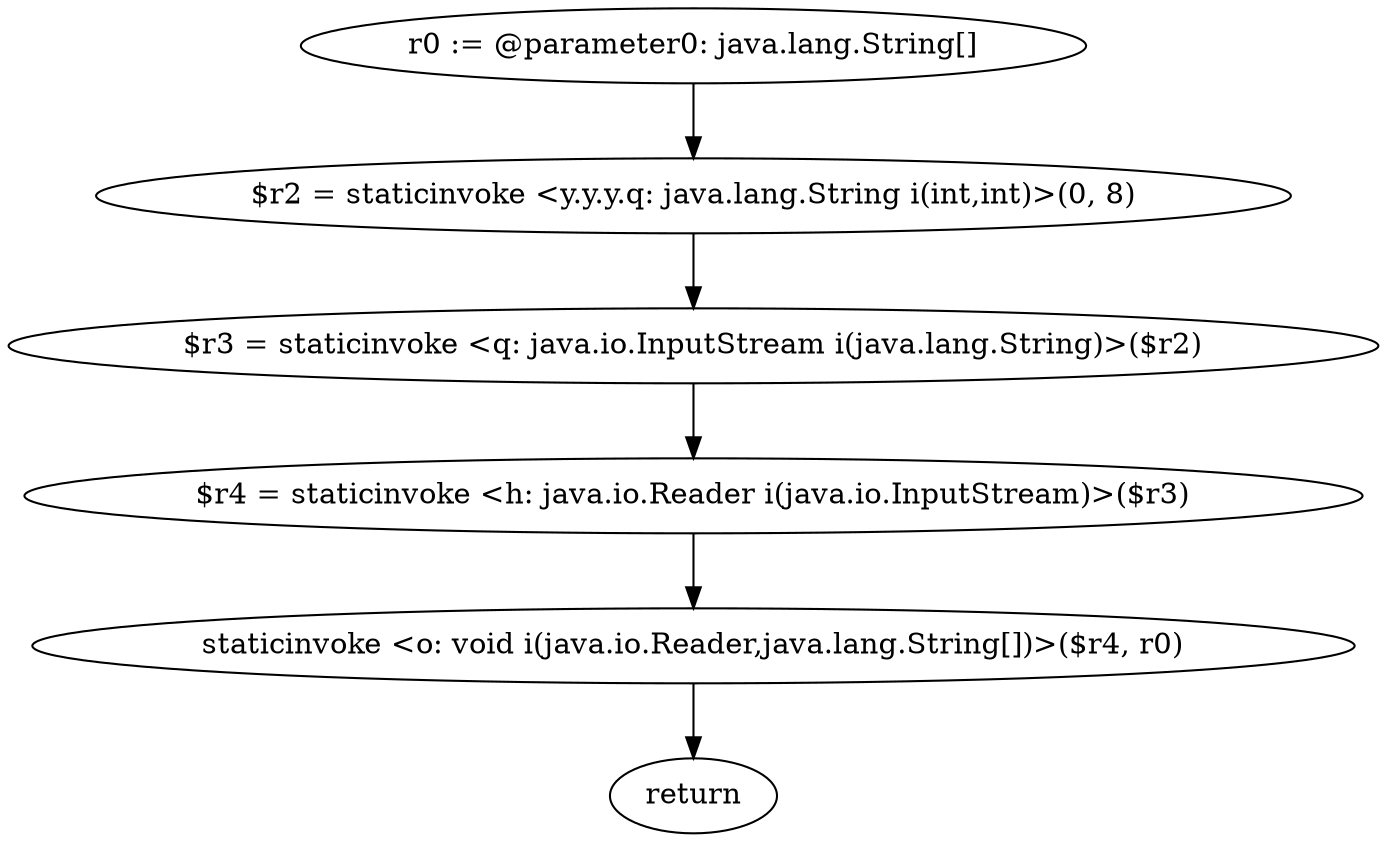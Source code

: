 digraph "" {
    "r0 := @parameter0: java.lang.String[]"
    "$r2 = staticinvoke <y.y.y.q: java.lang.String i(int,int)>(0, 8)"
    "r0 := @parameter0: java.lang.String[]"->"$r2 = staticinvoke <y.y.y.q: java.lang.String i(int,int)>(0, 8)";
    "$r3 = staticinvoke <q: java.io.InputStream i(java.lang.String)>($r2)"
    "$r2 = staticinvoke <y.y.y.q: java.lang.String i(int,int)>(0, 8)"->"$r3 = staticinvoke <q: java.io.InputStream i(java.lang.String)>($r2)";
    "$r4 = staticinvoke <h: java.io.Reader i(java.io.InputStream)>($r3)"
    "$r3 = staticinvoke <q: java.io.InputStream i(java.lang.String)>($r2)"->"$r4 = staticinvoke <h: java.io.Reader i(java.io.InputStream)>($r3)";
    "staticinvoke <o: void i(java.io.Reader,java.lang.String[])>($r4, r0)"
    "$r4 = staticinvoke <h: java.io.Reader i(java.io.InputStream)>($r3)"->"staticinvoke <o: void i(java.io.Reader,java.lang.String[])>($r4, r0)";
    "return"
    "staticinvoke <o: void i(java.io.Reader,java.lang.String[])>($r4, r0)"->"return";
}
